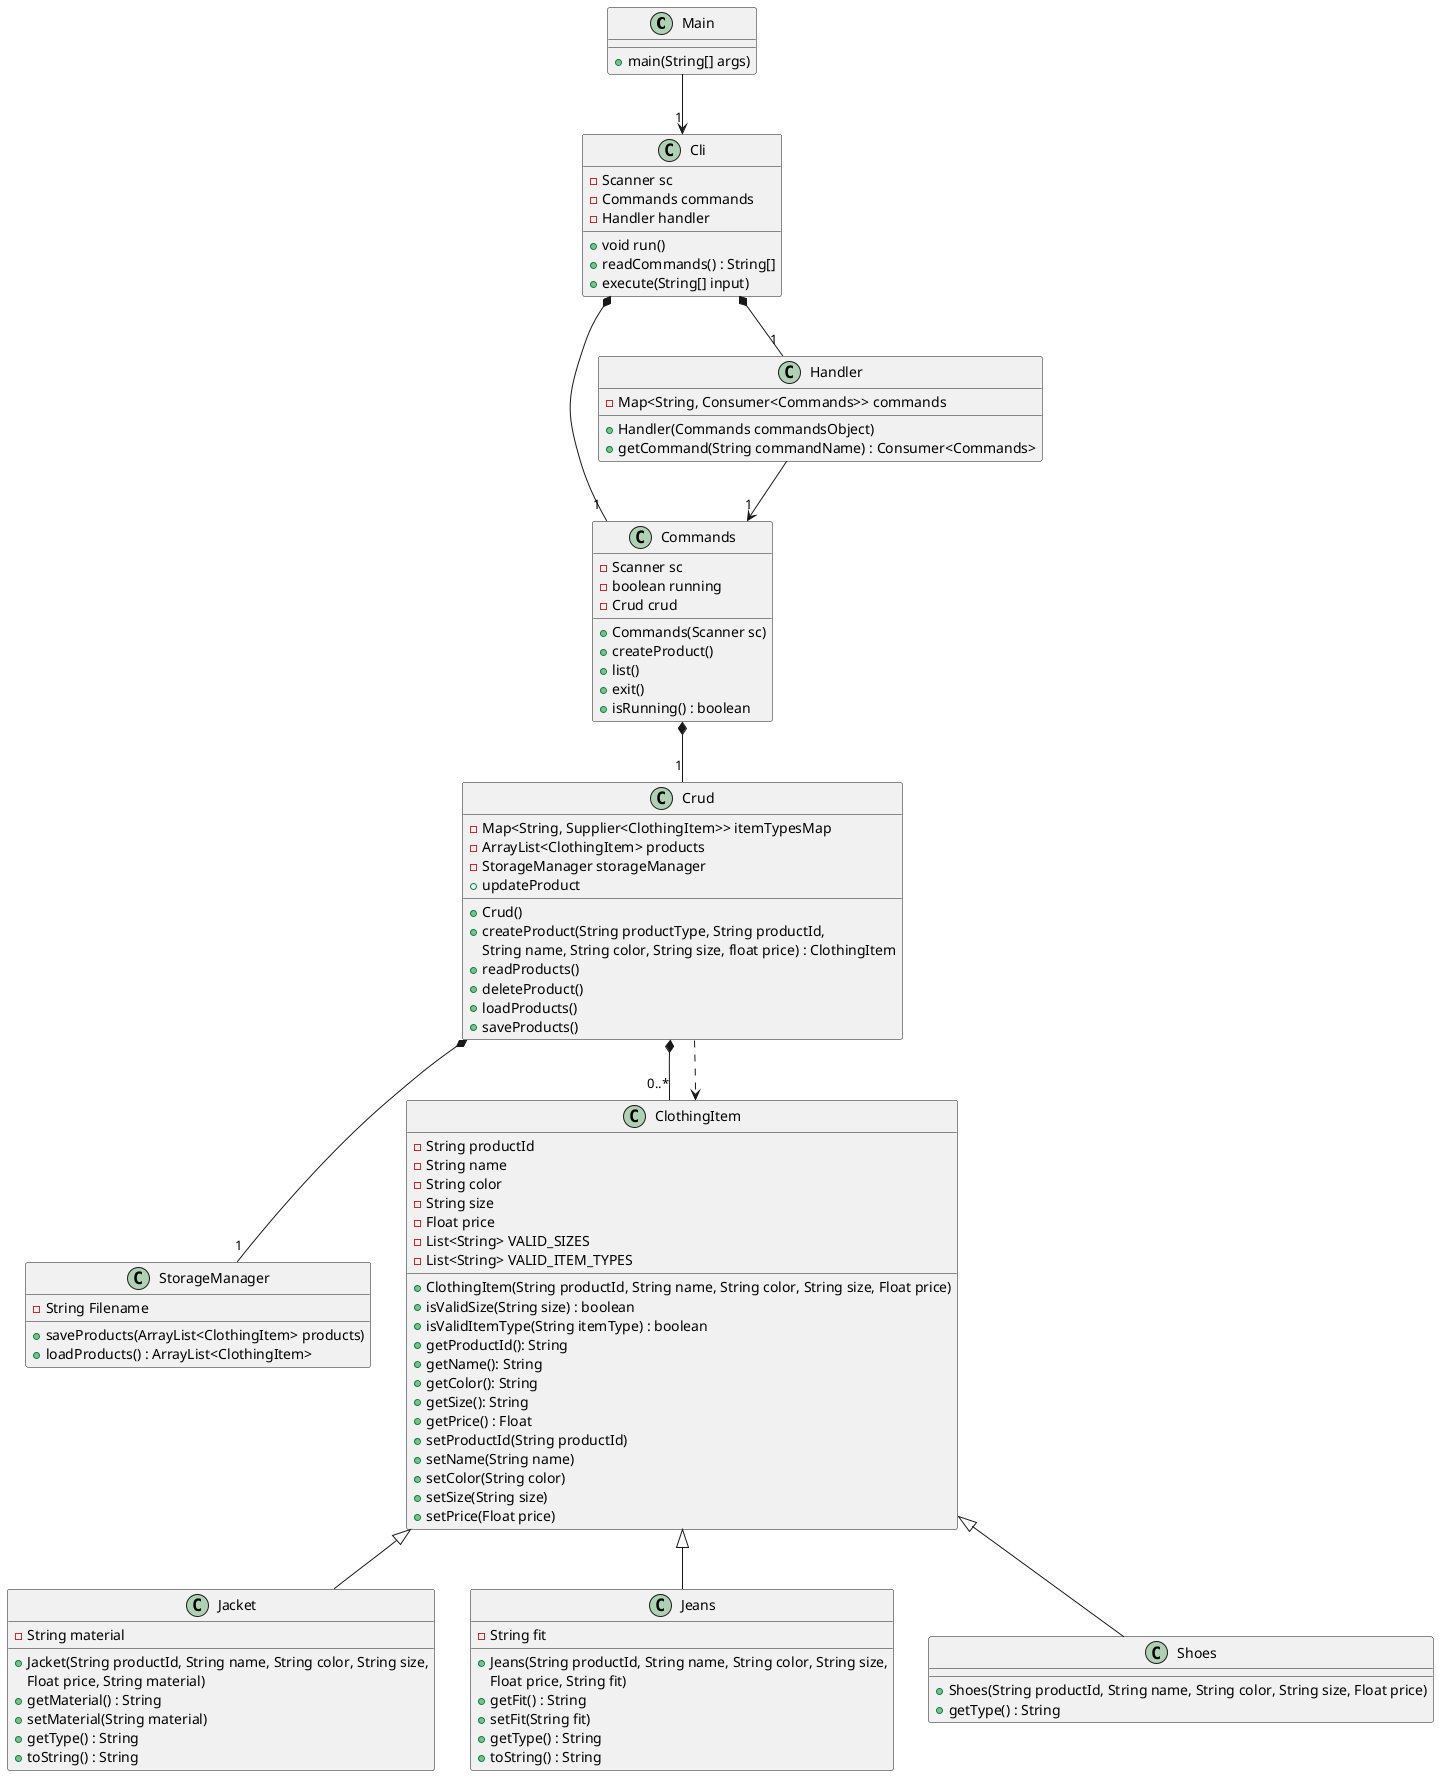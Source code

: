 @startuml

class Main {
    +main(String[] args)
}

class Cli {
    -Scanner sc
    -Commands commands
    -Handler handler
    +void run()
    +readCommands() : String[]
    +execute(String[] input)
}

class Commands {
    -Scanner sc
    -boolean running
    -Crud crud
    +Commands(Scanner sc)
    +createProduct()
    +list()
    +exit()
    +isRunning() : boolean
}

class Handler {
    -Map<String, Consumer<Commands>> commands
    +Handler(Commands commandsObject)
    +getCommand(String commandName) : Consumer<Commands>
}

class Crud {
    -Map<String, Supplier<ClothingItem>> itemTypesMap
    -ArrayList<ClothingItem> products
    -StorageManager storageManager
    +Crud()
    +createProduct(String productType, String productId,
        String name, String color, String size, float price) : ClothingItem
    +readProducts()
    +updateProduct
    +deleteProduct()
    +loadProducts()
    +saveProducts()
}

class StorageManager{
    -String Filename
    +saveProducts(ArrayList<ClothingItem> products)
    +loadProducts() : ArrayList<ClothingItem>
}

class ClothingItem {
    -String productId
    -String name
    -String color
    -String size
    -Float price
    -List<String> VALID_SIZES
    -List<String> VALID_ITEM_TYPES
    +ClothingItem(String productId, String name, String color, String size, Float price)
    +isValidSize(String size) : boolean
    +isValidItemType(String itemType) : boolean
    +getProductId(): String
    +getName(): String
    +getColor(): String
    +getSize(): String
    +getPrice() : Float
    +setProductId(String productId)
    +setName(String name)
    +setColor(String color)
    +setSize(String size)
    +setPrice(Float price)
}


class Jacket {
    -String material
    +Jacket(String productId, String name, String color, String size,
        Float price, String material)
    +getMaterial() : String
    +setMaterial(String material)
    +getType() : String
    +toString() : String
}

class Jeans {
    -String fit
    +Jeans(String productId, String name, String color, String size,
        Float price, String fit)
    +getFit() : String
    +setFit(String fit)
    +getType() : String
    +toString() : String
}

class Shoes {
    +Shoes(String productId, String name, String color, String size, Float price)
    +getType() : String
}

Main --> "1" Cli

Cli *-- "1" Handler
Cli *-- "1" Commands

Commands *-- "1" Crud

Handler --> "1" Commands

Crud *-- "1" StorageManager
Crud *-- "0..*" ClothingItem
Crud ..> ClothingItem

ClothingItem <|-- Jacket
ClothingItem <|-- Jeans
ClothingItem <|-- Shoes

@enduml